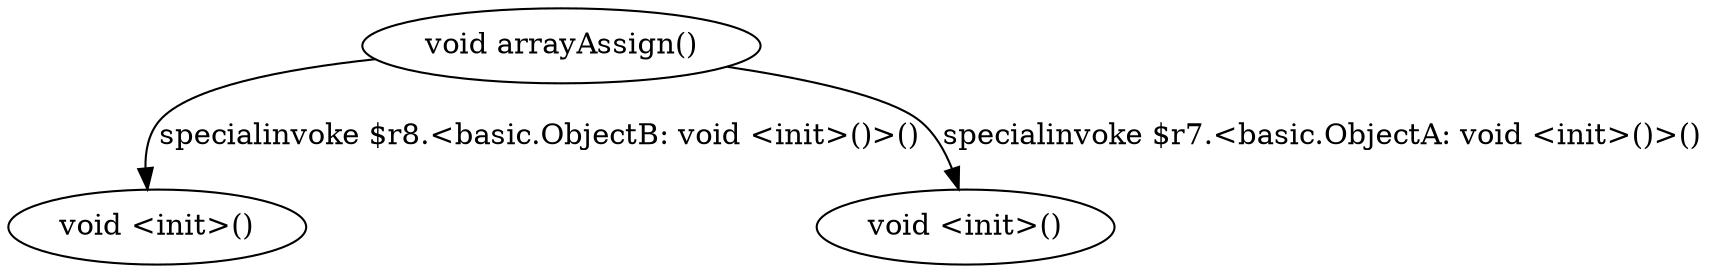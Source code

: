 digraph g {
1[label="void <init>()"]
0[label="void arrayAssign()"]
2[label="void <init>()"]
0->1[label="specialinvoke $r8.<basic.ObjectB: void <init>()>()"]
0->2[label="specialinvoke $r7.<basic.ObjectA: void <init>()>()"]
}